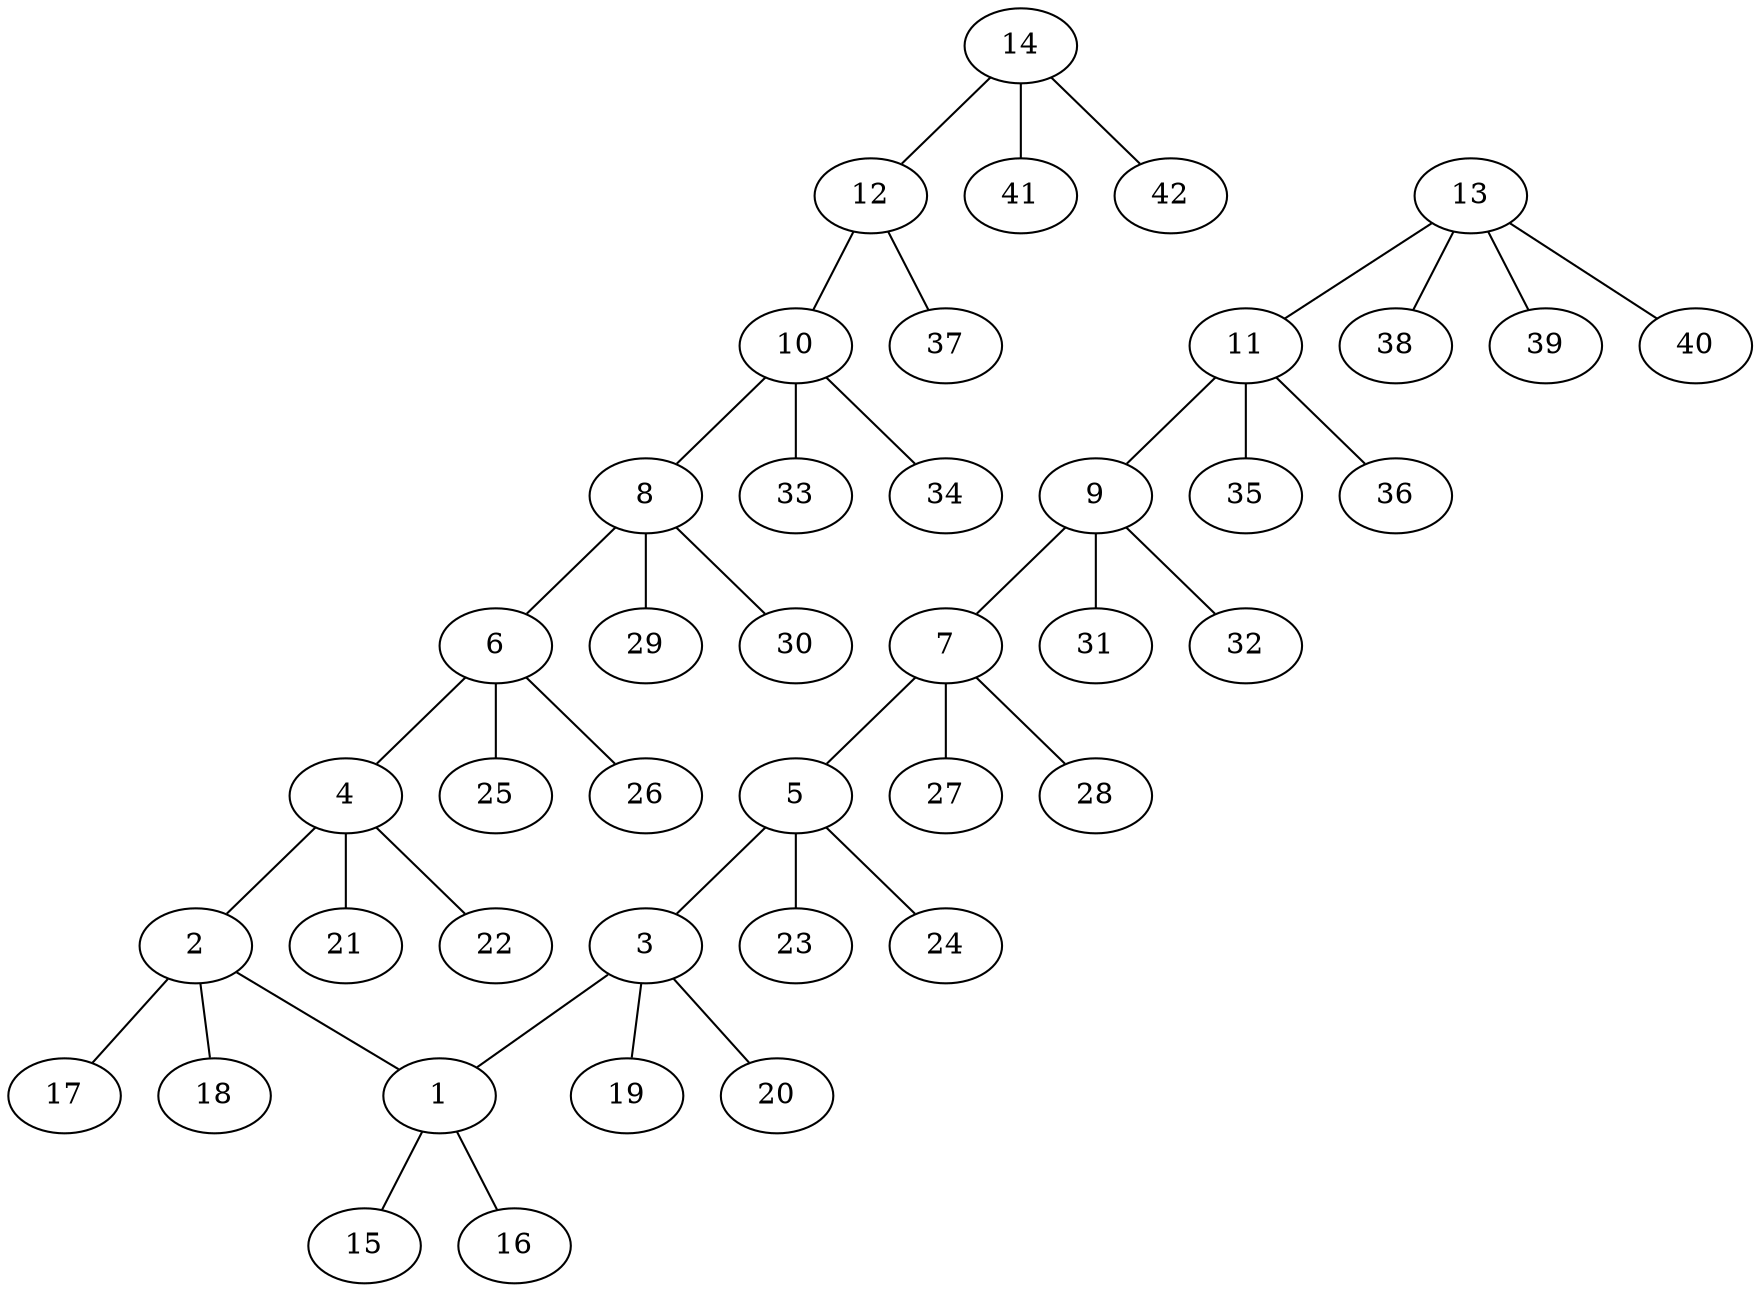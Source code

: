 graph molecule_2010 {
	1	 [chem=C];
	15	 [chem=H];
	1 -- 15	 [valence=1];
	16	 [chem=H];
	1 -- 16	 [valence=1];
	2	 [chem=C];
	2 -- 1	 [valence=1];
	17	 [chem=H];
	2 -- 17	 [valence=1];
	18	 [chem=H];
	2 -- 18	 [valence=1];
	3	 [chem=C];
	3 -- 1	 [valence=1];
	19	 [chem=H];
	3 -- 19	 [valence=1];
	20	 [chem=H];
	3 -- 20	 [valence=1];
	4	 [chem=C];
	4 -- 2	 [valence=1];
	21	 [chem=H];
	4 -- 21	 [valence=1];
	22	 [chem=H];
	4 -- 22	 [valence=1];
	5	 [chem=C];
	5 -- 3	 [valence=1];
	23	 [chem=H];
	5 -- 23	 [valence=1];
	24	 [chem=H];
	5 -- 24	 [valence=1];
	6	 [chem=C];
	6 -- 4	 [valence=1];
	25	 [chem=H];
	6 -- 25	 [valence=1];
	26	 [chem=H];
	6 -- 26	 [valence=1];
	7	 [chem=C];
	7 -- 5	 [valence=1];
	27	 [chem=H];
	7 -- 27	 [valence=1];
	28	 [chem=H];
	7 -- 28	 [valence=1];
	8	 [chem=C];
	8 -- 6	 [valence=1];
	29	 [chem=H];
	8 -- 29	 [valence=1];
	30	 [chem=H];
	8 -- 30	 [valence=1];
	9	 [chem=C];
	9 -- 7	 [valence=1];
	31	 [chem=H];
	9 -- 31	 [valence=1];
	32	 [chem=H];
	9 -- 32	 [valence=1];
	10	 [chem=C];
	10 -- 8	 [valence=1];
	33	 [chem=H];
	10 -- 33	 [valence=1];
	34	 [chem=H];
	10 -- 34	 [valence=1];
	11	 [chem=C];
	11 -- 9	 [valence=1];
	35	 [chem=H];
	11 -- 35	 [valence=1];
	36	 [chem=H];
	11 -- 36	 [valence=1];
	12	 [chem=C];
	12 -- 10	 [valence=1];
	37	 [chem=H];
	12 -- 37	 [valence=1];
	13	 [chem=C];
	13 -- 11	 [valence=1];
	38	 [chem=H];
	13 -- 38	 [valence=1];
	39	 [chem=H];
	13 -- 39	 [valence=1];
	40	 [chem=H];
	13 -- 40	 [valence=1];
	14	 [chem=C];
	14 -- 12	 [valence=2];
	41	 [chem=H];
	14 -- 41	 [valence=1];
	42	 [chem=H];
	14 -- 42	 [valence=1];
}
